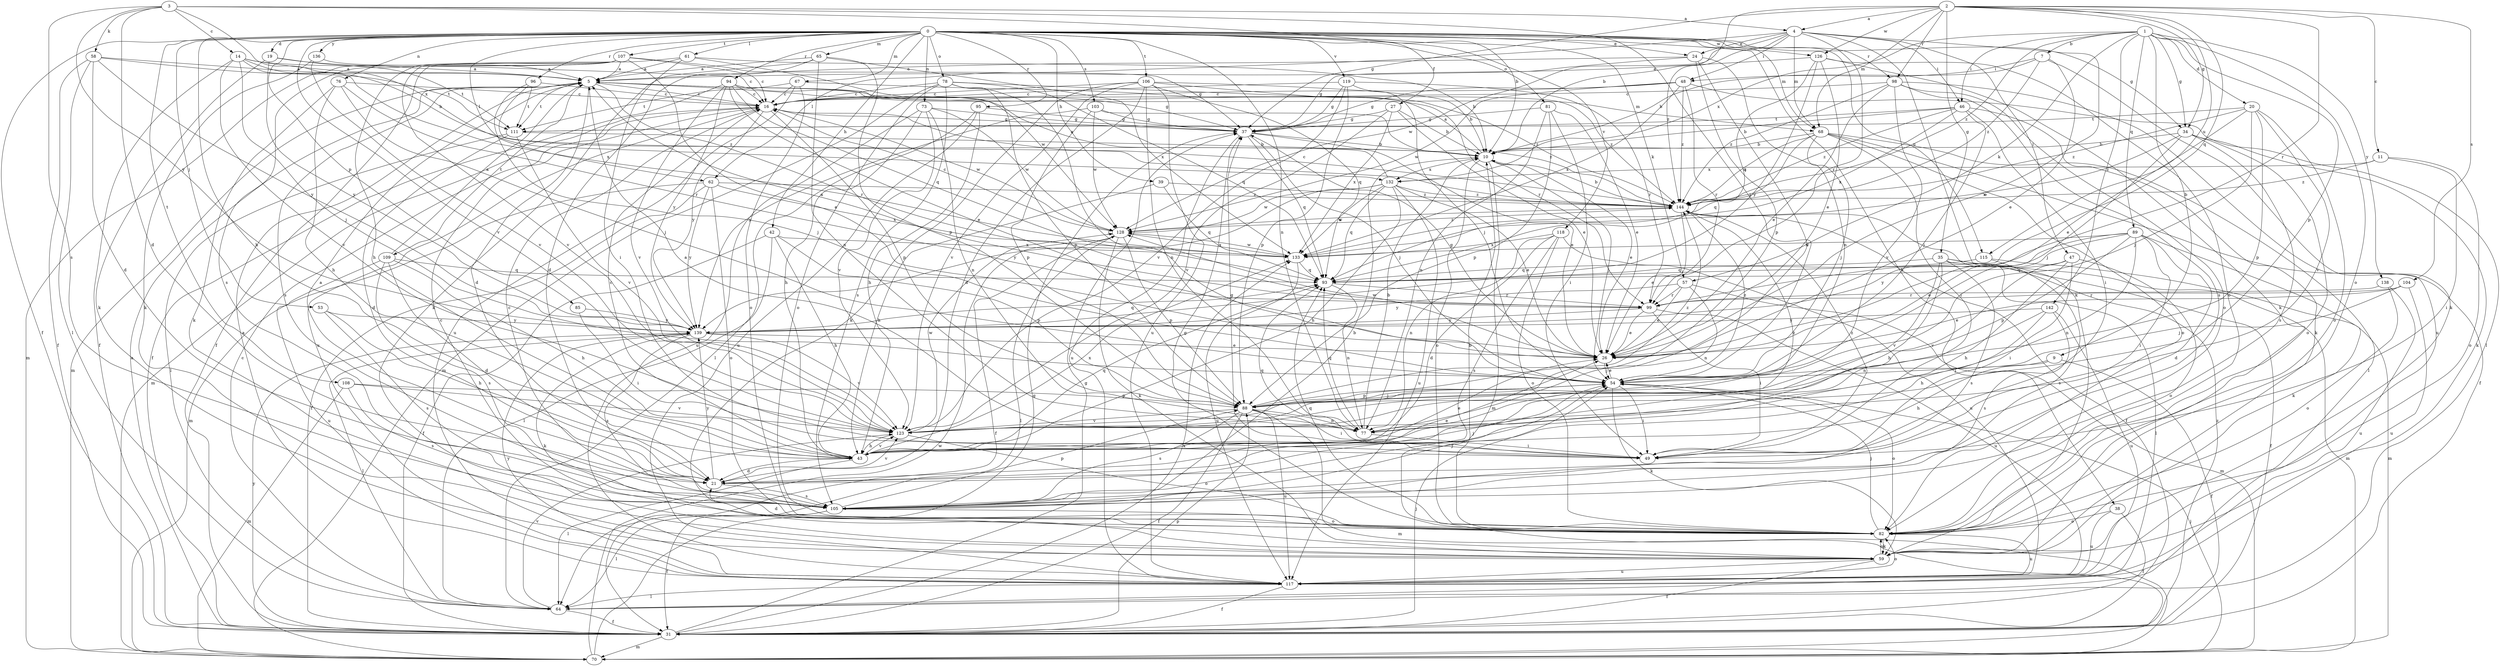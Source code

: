 strict digraph  {
0;
1;
2;
3;
4;
5;
7;
9;
10;
11;
14;
16;
19;
20;
21;
24;
26;
27;
31;
34;
35;
37;
38;
39;
42;
43;
46;
47;
48;
49;
53;
54;
57;
58;
59;
61;
62;
64;
65;
67;
68;
70;
73;
76;
77;
78;
81;
82;
85;
88;
89;
93;
94;
95;
96;
98;
99;
103;
104;
105;
106;
107;
108;
109;
111;
115;
117;
118;
119;
123;
126;
128;
132;
133;
136;
138;
139;
142;
144;
0 -> 19  [label=d];
0 -> 24  [label=e];
0 -> 27  [label=f];
0 -> 31  [label=f];
0 -> 34  [label=g];
0 -> 38  [label=h];
0 -> 39  [label=h];
0 -> 42  [label=h];
0 -> 43  [label=h];
0 -> 53  [label=j];
0 -> 57  [label=k];
0 -> 61  [label=l];
0 -> 62  [label=l];
0 -> 65  [label=m];
0 -> 67  [label=m];
0 -> 68  [label=m];
0 -> 73  [label=n];
0 -> 76  [label=n];
0 -> 77  [label=n];
0 -> 78  [label=o];
0 -> 81  [label=o];
0 -> 85  [label=p];
0 -> 94  [label=r];
0 -> 95  [label=r];
0 -> 96  [label=r];
0 -> 98  [label=r];
0 -> 103  [label=s];
0 -> 106  [label=t];
0 -> 107  [label=t];
0 -> 108  [label=t];
0 -> 115  [label=u];
0 -> 118  [label=v];
0 -> 119  [label=v];
0 -> 123  [label=v];
0 -> 126  [label=w];
0 -> 136  [label=y];
1 -> 7  [label=b];
1 -> 9  [label=b];
1 -> 20  [label=d];
1 -> 34  [label=g];
1 -> 46  [label=i];
1 -> 57  [label=k];
1 -> 82  [label=o];
1 -> 88  [label=p];
1 -> 89  [label=q];
1 -> 132  [label=x];
1 -> 138  [label=y];
1 -> 142  [label=z];
1 -> 144  [label=z];
2 -> 4  [label=a];
2 -> 10  [label=b];
2 -> 11  [label=c];
2 -> 34  [label=g];
2 -> 35  [label=g];
2 -> 37  [label=g];
2 -> 68  [label=m];
2 -> 93  [label=q];
2 -> 98  [label=r];
2 -> 99  [label=r];
2 -> 104  [label=s];
2 -> 115  [label=u];
2 -> 126  [label=w];
3 -> 4  [label=a];
3 -> 10  [label=b];
3 -> 14  [label=c];
3 -> 21  [label=d];
3 -> 54  [label=j];
3 -> 58  [label=k];
3 -> 105  [label=s];
3 -> 132  [label=x];
3 -> 139  [label=y];
4 -> 24  [label=e];
4 -> 26  [label=e];
4 -> 46  [label=i];
4 -> 47  [label=i];
4 -> 48  [label=i];
4 -> 59  [label=k];
4 -> 62  [label=l];
4 -> 68  [label=m];
4 -> 99  [label=r];
4 -> 128  [label=w];
4 -> 144  [label=z];
5 -> 16  [label=c];
5 -> 21  [label=d];
5 -> 68  [label=m];
5 -> 70  [label=m];
5 -> 99  [label=r];
5 -> 105  [label=s];
5 -> 109  [label=t];
5 -> 111  [label=t];
7 -> 10  [label=b];
7 -> 26  [label=e];
7 -> 48  [label=i];
7 -> 59  [label=k];
7 -> 144  [label=z];
9 -> 31  [label=f];
9 -> 43  [label=h];
9 -> 54  [label=j];
10 -> 5  [label=a];
10 -> 26  [label=e];
10 -> 54  [label=j];
10 -> 70  [label=m];
10 -> 82  [label=o];
10 -> 132  [label=x];
11 -> 49  [label=i];
11 -> 82  [label=o];
11 -> 132  [label=x];
11 -> 144  [label=z];
14 -> 5  [label=a];
14 -> 10  [label=b];
14 -> 16  [label=c];
14 -> 31  [label=f];
14 -> 54  [label=j];
14 -> 123  [label=v];
14 -> 133  [label=x];
16 -> 37  [label=g];
16 -> 70  [label=m];
16 -> 88  [label=p];
16 -> 117  [label=u];
16 -> 128  [label=w];
16 -> 139  [label=y];
19 -> 5  [label=a];
19 -> 59  [label=k];
19 -> 111  [label=t];
19 -> 139  [label=y];
20 -> 26  [label=e];
20 -> 54  [label=j];
20 -> 82  [label=o];
20 -> 88  [label=p];
20 -> 111  [label=t];
20 -> 123  [label=v];
20 -> 144  [label=z];
21 -> 5  [label=a];
21 -> 26  [label=e];
21 -> 54  [label=j];
21 -> 105  [label=s];
21 -> 123  [label=v];
21 -> 139  [label=y];
24 -> 5  [label=a];
24 -> 37  [label=g];
24 -> 77  [label=n];
24 -> 88  [label=p];
24 -> 123  [label=v];
26 -> 37  [label=g];
26 -> 54  [label=j];
26 -> 128  [label=w];
27 -> 10  [label=b];
27 -> 26  [label=e];
27 -> 37  [label=g];
27 -> 123  [label=v];
27 -> 133  [label=x];
31 -> 5  [label=a];
31 -> 37  [label=g];
31 -> 54  [label=j];
31 -> 70  [label=m];
31 -> 88  [label=p];
31 -> 133  [label=x];
31 -> 139  [label=y];
31 -> 144  [label=z];
34 -> 10  [label=b];
34 -> 54  [label=j];
34 -> 59  [label=k];
34 -> 82  [label=o];
34 -> 105  [label=s];
34 -> 133  [label=x];
35 -> 31  [label=f];
35 -> 43  [label=h];
35 -> 64  [label=l];
35 -> 70  [label=m];
35 -> 93  [label=q];
35 -> 105  [label=s];
35 -> 123  [label=v];
37 -> 10  [label=b];
37 -> 26  [label=e];
37 -> 54  [label=j];
37 -> 93  [label=q];
37 -> 117  [label=u];
38 -> 31  [label=f];
38 -> 82  [label=o];
38 -> 117  [label=u];
39 -> 43  [label=h];
39 -> 93  [label=q];
39 -> 144  [label=z];
42 -> 31  [label=f];
42 -> 43  [label=h];
42 -> 64  [label=l];
42 -> 88  [label=p];
42 -> 133  [label=x];
43 -> 16  [label=c];
43 -> 21  [label=d];
43 -> 26  [label=e];
43 -> 64  [label=l];
43 -> 93  [label=q];
43 -> 123  [label=v];
43 -> 133  [label=x];
43 -> 144  [label=z];
46 -> 10  [label=b];
46 -> 49  [label=i];
46 -> 54  [label=j];
46 -> 59  [label=k];
46 -> 111  [label=t];
46 -> 133  [label=x];
46 -> 144  [label=z];
47 -> 43  [label=h];
47 -> 49  [label=i];
47 -> 82  [label=o];
47 -> 93  [label=q];
47 -> 123  [label=v];
48 -> 16  [label=c];
48 -> 37  [label=g];
48 -> 64  [label=l];
48 -> 99  [label=r];
48 -> 128  [label=w];
48 -> 133  [label=x];
48 -> 144  [label=z];
49 -> 37  [label=g];
49 -> 93  [label=q];
49 -> 144  [label=z];
53 -> 43  [label=h];
53 -> 105  [label=s];
53 -> 139  [label=y];
54 -> 26  [label=e];
54 -> 49  [label=i];
54 -> 59  [label=k];
54 -> 82  [label=o];
54 -> 88  [label=p];
54 -> 144  [label=z];
57 -> 26  [label=e];
57 -> 70  [label=m];
57 -> 77  [label=n];
57 -> 99  [label=r];
57 -> 139  [label=y];
58 -> 5  [label=a];
58 -> 21  [label=d];
58 -> 31  [label=f];
58 -> 64  [label=l];
58 -> 111  [label=t];
58 -> 139  [label=y];
59 -> 31  [label=f];
59 -> 82  [label=o];
59 -> 117  [label=u];
61 -> 5  [label=a];
61 -> 10  [label=b];
61 -> 31  [label=f];
61 -> 49  [label=i];
61 -> 128  [label=w];
62 -> 31  [label=f];
62 -> 70  [label=m];
62 -> 82  [label=o];
62 -> 133  [label=x];
62 -> 139  [label=y];
62 -> 144  [label=z];
64 -> 16  [label=c];
64 -> 31  [label=f];
64 -> 123  [label=v];
65 -> 5  [label=a];
65 -> 21  [label=d];
65 -> 59  [label=k];
65 -> 77  [label=n];
65 -> 88  [label=p];
65 -> 133  [label=x];
67 -> 16  [label=c];
67 -> 82  [label=o];
67 -> 111  [label=t];
67 -> 117  [label=u];
67 -> 144  [label=z];
68 -> 10  [label=b];
68 -> 31  [label=f];
68 -> 49  [label=i];
68 -> 54  [label=j];
68 -> 64  [label=l];
68 -> 82  [label=o];
68 -> 93  [label=q];
68 -> 144  [label=z];
70 -> 37  [label=g];
70 -> 54  [label=j];
70 -> 128  [label=w];
73 -> 37  [label=g];
73 -> 43  [label=h];
73 -> 77  [label=n];
73 -> 117  [label=u];
73 -> 123  [label=v];
73 -> 128  [label=w];
76 -> 16  [label=c];
76 -> 43  [label=h];
76 -> 54  [label=j];
76 -> 59  [label=k];
76 -> 99  [label=r];
77 -> 5  [label=a];
77 -> 10  [label=b];
77 -> 49  [label=i];
77 -> 93  [label=q];
78 -> 16  [label=c];
78 -> 54  [label=j];
78 -> 70  [label=m];
78 -> 82  [label=o];
78 -> 88  [label=p];
78 -> 93  [label=q];
78 -> 105  [label=s];
78 -> 144  [label=z];
81 -> 26  [label=e];
81 -> 37  [label=g];
81 -> 49  [label=i];
81 -> 77  [label=n];
81 -> 88  [label=p];
82 -> 10  [label=b];
82 -> 16  [label=c];
82 -> 21  [label=d];
82 -> 37  [label=g];
82 -> 54  [label=j];
82 -> 59  [label=k];
82 -> 93  [label=q];
82 -> 117  [label=u];
85 -> 49  [label=i];
85 -> 139  [label=y];
88 -> 31  [label=f];
88 -> 49  [label=i];
88 -> 54  [label=j];
88 -> 70  [label=m];
88 -> 77  [label=n];
88 -> 105  [label=s];
88 -> 117  [label=u];
88 -> 123  [label=v];
88 -> 144  [label=z];
89 -> 21  [label=d];
89 -> 26  [label=e];
89 -> 49  [label=i];
89 -> 59  [label=k];
89 -> 77  [label=n];
89 -> 88  [label=p];
89 -> 133  [label=x];
89 -> 139  [label=y];
93 -> 77  [label=n];
93 -> 99  [label=r];
94 -> 16  [label=c];
94 -> 26  [label=e];
94 -> 31  [label=f];
94 -> 37  [label=g];
94 -> 93  [label=q];
94 -> 123  [label=v];
94 -> 139  [label=y];
95 -> 37  [label=g];
95 -> 43  [label=h];
95 -> 64  [label=l];
95 -> 117  [label=u];
96 -> 16  [label=c];
96 -> 54  [label=j];
96 -> 111  [label=t];
96 -> 144  [label=z];
98 -> 16  [label=c];
98 -> 26  [label=e];
98 -> 82  [label=o];
98 -> 105  [label=s];
98 -> 117  [label=u];
98 -> 123  [label=v];
98 -> 144  [label=z];
99 -> 5  [label=a];
99 -> 26  [label=e];
99 -> 49  [label=i];
99 -> 117  [label=u];
99 -> 139  [label=y];
103 -> 37  [label=g];
103 -> 88  [label=p];
103 -> 128  [label=w];
103 -> 139  [label=y];
103 -> 144  [label=z];
104 -> 26  [label=e];
104 -> 54  [label=j];
104 -> 99  [label=r];
104 -> 117  [label=u];
105 -> 10  [label=b];
105 -> 16  [label=c];
105 -> 31  [label=f];
105 -> 54  [label=j];
105 -> 64  [label=l];
105 -> 82  [label=o];
105 -> 88  [label=p];
106 -> 10  [label=b];
106 -> 16  [label=c];
106 -> 21  [label=d];
106 -> 59  [label=k];
106 -> 77  [label=n];
106 -> 93  [label=q];
106 -> 99  [label=r];
106 -> 117  [label=u];
106 -> 123  [label=v];
107 -> 5  [label=a];
107 -> 16  [label=c];
107 -> 26  [label=e];
107 -> 37  [label=g];
107 -> 43  [label=h];
107 -> 70  [label=m];
107 -> 105  [label=s];
107 -> 123  [label=v];
108 -> 70  [label=m];
108 -> 88  [label=p];
108 -> 105  [label=s];
108 -> 123  [label=v];
109 -> 5  [label=a];
109 -> 21  [label=d];
109 -> 43  [label=h];
109 -> 93  [label=q];
109 -> 105  [label=s];
109 -> 117  [label=u];
111 -> 10  [label=b];
111 -> 21  [label=d];
111 -> 64  [label=l];
111 -> 123  [label=v];
115 -> 70  [label=m];
115 -> 93  [label=q];
115 -> 105  [label=s];
117 -> 5  [label=a];
117 -> 31  [label=f];
117 -> 64  [label=l];
117 -> 82  [label=o];
117 -> 139  [label=y];
118 -> 21  [label=d];
118 -> 77  [label=n];
118 -> 82  [label=o];
118 -> 105  [label=s];
118 -> 117  [label=u];
118 -> 133  [label=x];
119 -> 16  [label=c];
119 -> 37  [label=g];
119 -> 54  [label=j];
119 -> 88  [label=p];
119 -> 99  [label=r];
119 -> 123  [label=v];
123 -> 43  [label=h];
123 -> 82  [label=o];
123 -> 128  [label=w];
126 -> 5  [label=a];
126 -> 26  [label=e];
126 -> 59  [label=k];
126 -> 82  [label=o];
126 -> 93  [label=q];
126 -> 139  [label=y];
128 -> 16  [label=c];
128 -> 31  [label=f];
128 -> 59  [label=k];
128 -> 64  [label=l];
128 -> 88  [label=p];
128 -> 133  [label=x];
128 -> 144  [label=z];
132 -> 5  [label=a];
132 -> 26  [label=e];
132 -> 43  [label=h];
132 -> 93  [label=q];
132 -> 117  [label=u];
132 -> 128  [label=w];
132 -> 133  [label=x];
132 -> 139  [label=y];
132 -> 144  [label=z];
133 -> 93  [label=q];
133 -> 117  [label=u];
133 -> 128  [label=w];
136 -> 5  [label=a];
136 -> 59  [label=k];
136 -> 123  [label=v];
138 -> 82  [label=o];
138 -> 99  [label=r];
138 -> 117  [label=u];
139 -> 26  [label=e];
139 -> 59  [label=k];
139 -> 64  [label=l];
139 -> 93  [label=q];
139 -> 105  [label=s];
139 -> 123  [label=v];
142 -> 43  [label=h];
142 -> 77  [label=n];
142 -> 105  [label=s];
142 -> 117  [label=u];
142 -> 139  [label=y];
144 -> 10  [label=b];
144 -> 16  [label=c];
144 -> 26  [label=e];
144 -> 31  [label=f];
144 -> 128  [label=w];
}
